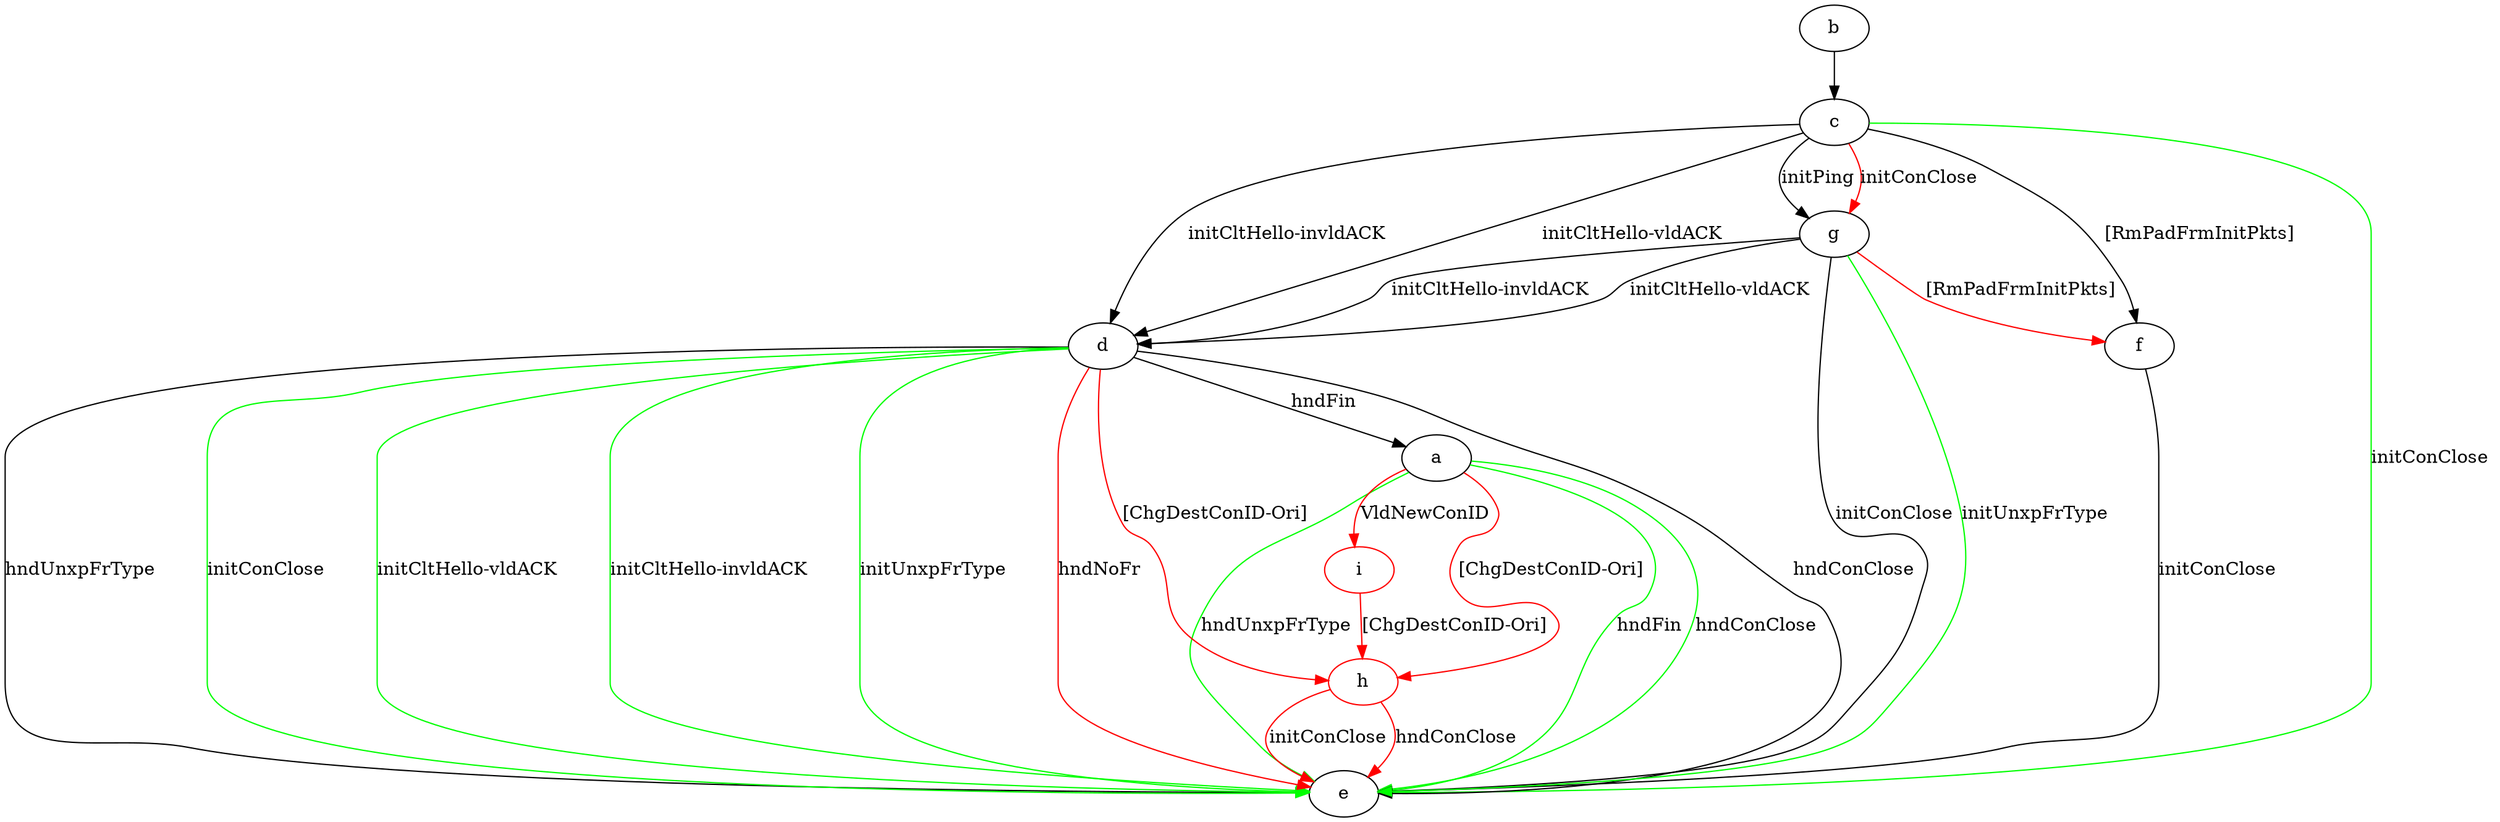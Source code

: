 digraph "" {
	a -> e	[key=0,
		color=green,
		label="hndFin "];
	a -> e	[key=1,
		color=green,
		label="hndConClose "];
	a -> e	[key=2,
		color=green,
		label="hndUnxpFrType "];
	h	[color=red];
	a -> h	[key=0,
		color=red,
		label="[ChgDestConID-Ori] "];
	i	[color=red];
	a -> i	[key=0,
		color=red,
		label="VldNewConID "];
	b -> c	[key=0];
	c -> d	[key=0,
		label="initCltHello-vldACK "];
	c -> d	[key=1,
		label="initCltHello-invldACK "];
	c -> e	[key=0,
		color=green,
		label="initConClose "];
	c -> f	[key=0,
		label="[RmPadFrmInitPkts] "];
	c -> g	[key=0,
		label="initPing "];
	c -> g	[key=1,
		color=red,
		label="initConClose "];
	d -> a	[key=0,
		label="hndFin "];
	d -> e	[key=0,
		label="hndConClose "];
	d -> e	[key=1,
		label="hndUnxpFrType "];
	d -> e	[key=2,
		color=green,
		label="initConClose "];
	d -> e	[key=3,
		color=green,
		label="initCltHello-vldACK "];
	d -> e	[key=4,
		color=green,
		label="initCltHello-invldACK "];
	d -> e	[key=5,
		color=green,
		label="initUnxpFrType "];
	d -> e	[key=6,
		color=red,
		label="hndNoFr "];
	d -> h	[key=0,
		color=red,
		label="[ChgDestConID-Ori] "];
	f -> e	[key=0,
		label="initConClose "];
	g -> d	[key=0,
		label="initCltHello-vldACK "];
	g -> d	[key=1,
		label="initCltHello-invldACK "];
	g -> e	[key=0,
		label="initConClose "];
	g -> e	[key=1,
		color=green,
		label="initUnxpFrType "];
	g -> f	[key=0,
		color=red,
		label="[RmPadFrmInitPkts] "];
	h -> e	[key=0,
		color=red,
		label="initConClose "];
	h -> e	[key=1,
		color=red,
		label="hndConClose "];
	i -> h	[key=0,
		color=red,
		label="[ChgDestConID-Ori] "];
}
